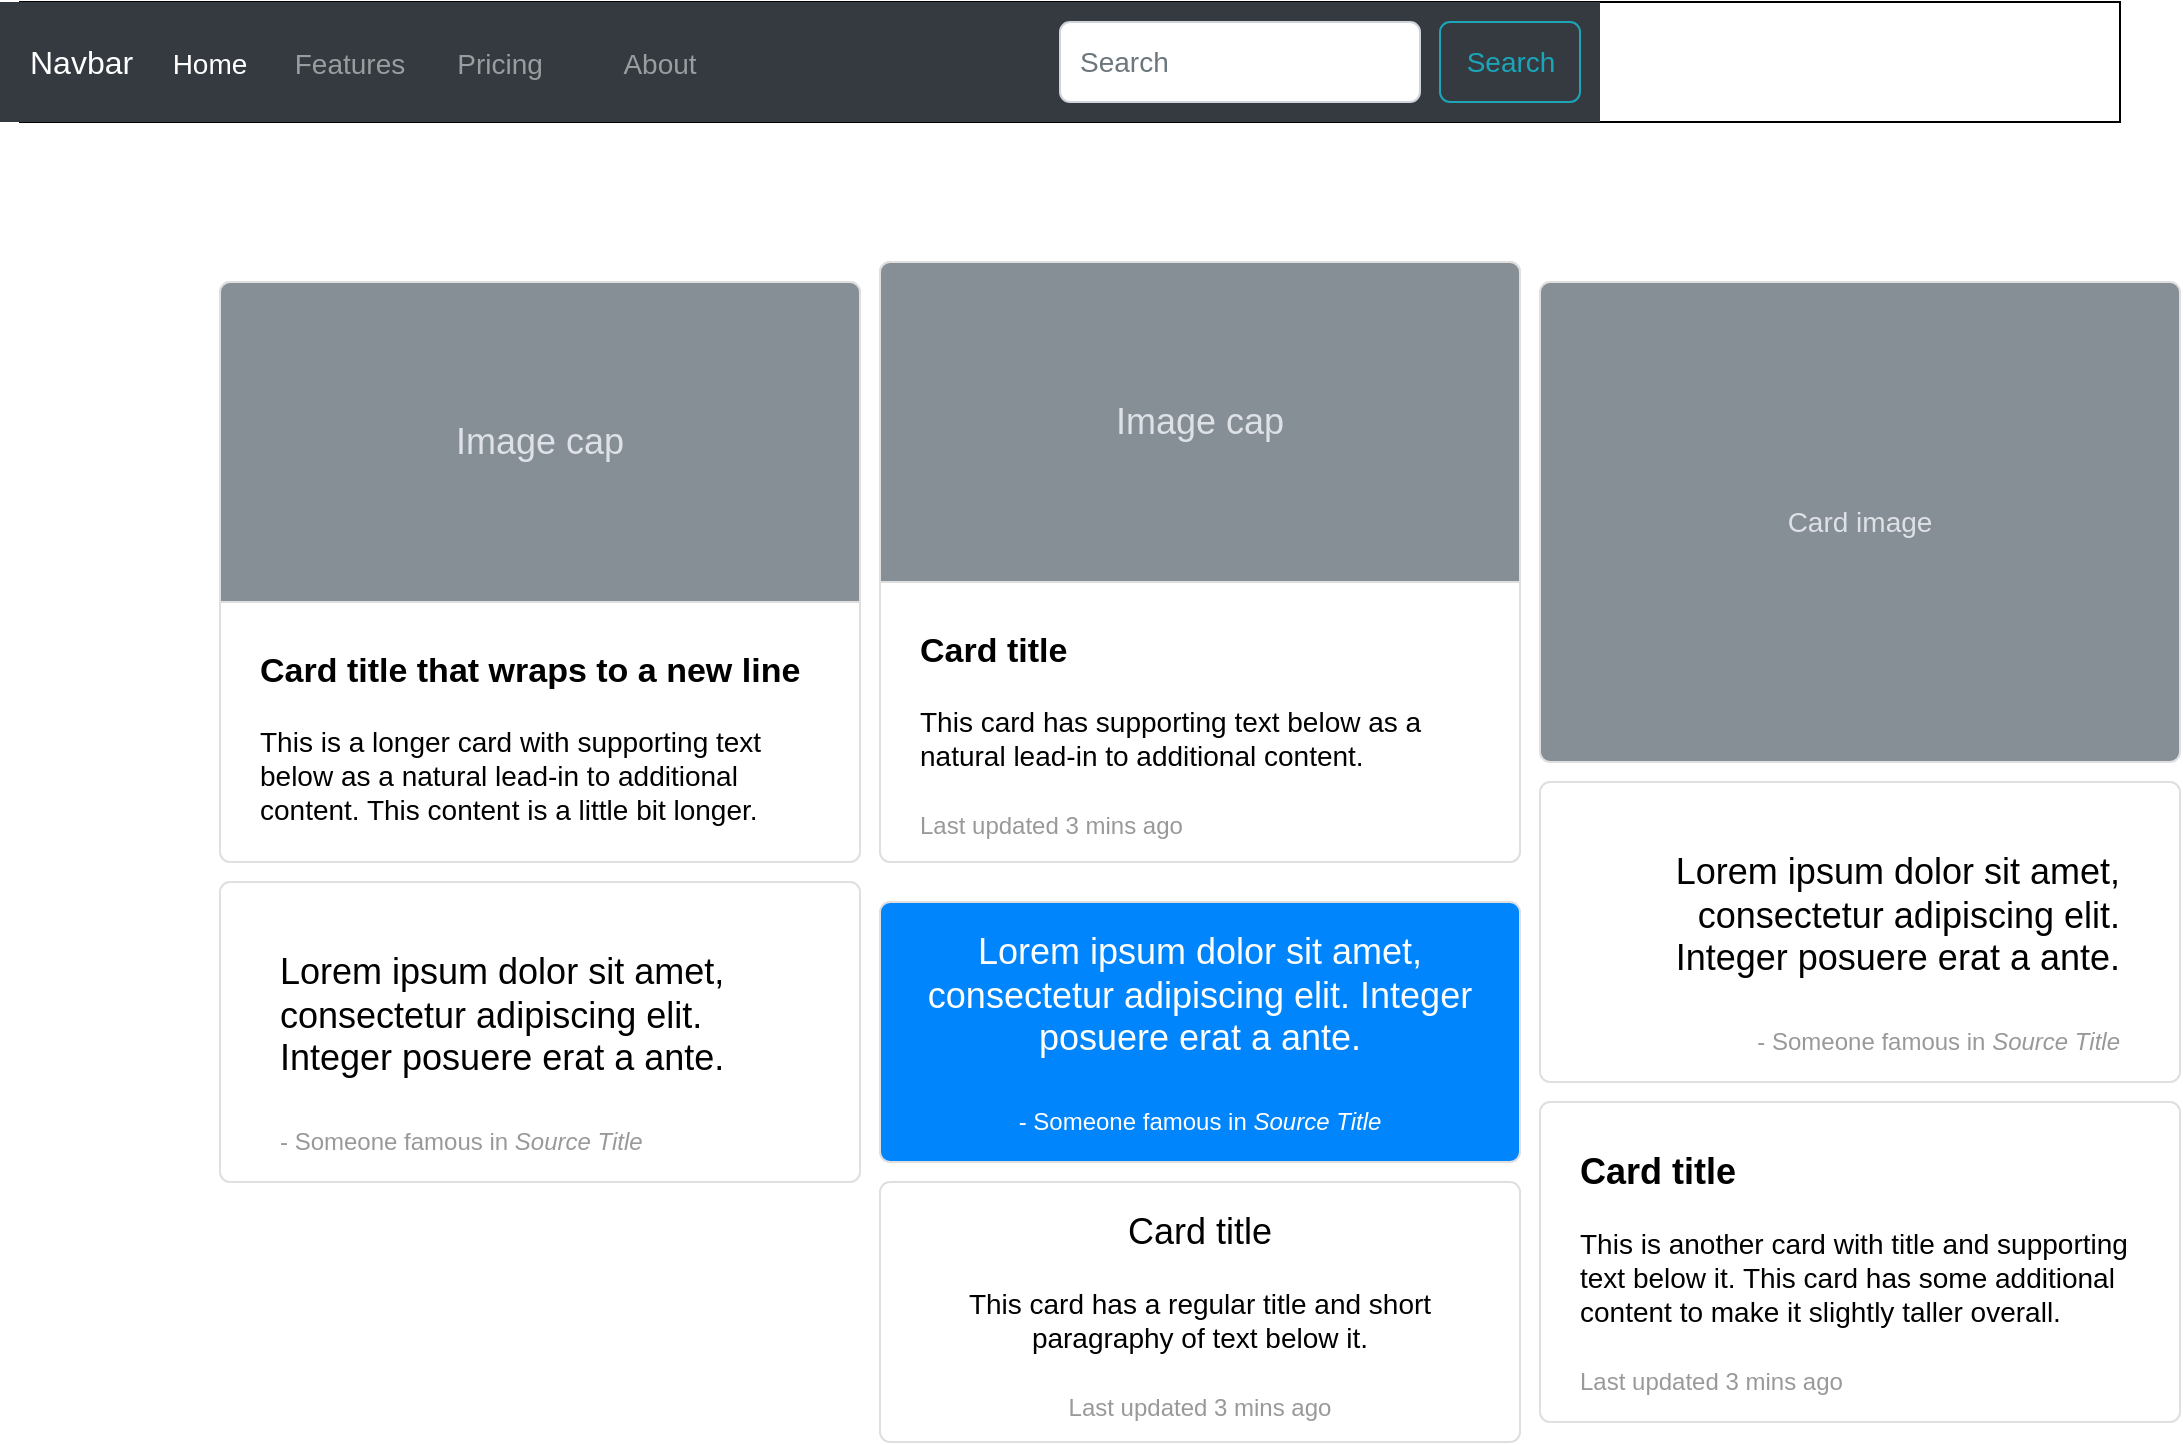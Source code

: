 <mxfile version="23.1.5" type="device">
  <diagram name="Page-1" id="c9db0220-8083-56f3-ca83-edcdcd058819">
    <mxGraphModel dx="2625" dy="785" grid="1" gridSize="10" guides="1" tooltips="1" connect="1" arrows="1" fold="1" page="1" pageScale="1.5" pageWidth="826" pageHeight="1169" background="none" math="0" shadow="0">
      <root>
        <mxCell id="0" style=";html=1;" />
        <mxCell id="1" style=";html=1;" parent="0" />
        <mxCell id="VOcoa71yCtvSqCTFk03O-1" value="nav bar" style="whiteSpace=wrap;html=1;" vertex="1" parent="1">
          <mxGeometry x="-20" y="10" width="1050" height="60" as="geometry" />
        </mxCell>
        <mxCell id="VOcoa71yCtvSqCTFk03O-2" value="Navbar" style="html=1;shadow=0;dashed=0;fillColor=#343A40;strokeColor=none;fontSize=16;fontColor=#ffffff;align=left;spacing=15;" vertex="1" parent="1">
          <mxGeometry x="-30" y="10" width="800" height="60" as="geometry" />
        </mxCell>
        <mxCell id="VOcoa71yCtvSqCTFk03O-3" value="Home" style="fillColor=none;strokeColor=none;fontSize=14;fontColor=#ffffff;align=center;" vertex="1" parent="VOcoa71yCtvSqCTFk03O-2">
          <mxGeometry width="70" height="40" relative="1" as="geometry">
            <mxPoint x="70" y="10" as="offset" />
          </mxGeometry>
        </mxCell>
        <mxCell id="VOcoa71yCtvSqCTFk03O-4" value="Features" style="fillColor=none;strokeColor=none;fontSize=14;fontColor=#9A9DA0;align=center;" vertex="1" parent="VOcoa71yCtvSqCTFk03O-2">
          <mxGeometry width="70" height="40" relative="1" as="geometry">
            <mxPoint x="140" y="10" as="offset" />
          </mxGeometry>
        </mxCell>
        <mxCell id="VOcoa71yCtvSqCTFk03O-5" value="Pricing" style="fillColor=none;strokeColor=none;fontSize=14;fontColor=#9A9DA0;align=center;spacingRight=0;" vertex="1" parent="VOcoa71yCtvSqCTFk03O-2">
          <mxGeometry width="80" height="40" relative="1" as="geometry">
            <mxPoint x="210" y="10" as="offset" />
          </mxGeometry>
        </mxCell>
        <mxCell id="VOcoa71yCtvSqCTFk03O-6" value="About" style="fillColor=none;strokeColor=none;fontSize=14;fontColor=#9A9DA0;align=center;" vertex="1" parent="VOcoa71yCtvSqCTFk03O-2">
          <mxGeometry width="80" height="40" relative="1" as="geometry">
            <mxPoint x="290" y="10" as="offset" />
          </mxGeometry>
        </mxCell>
        <mxCell id="VOcoa71yCtvSqCTFk03O-7" value="Search" style="html=1;shadow=0;dashed=0;shape=mxgraph.bootstrap.rrect;rSize=5;fontSize=14;fontColor=#1CA5B8;strokeColor=#1CA5B8;fillColor=none;" vertex="1" parent="VOcoa71yCtvSqCTFk03O-2">
          <mxGeometry x="1" width="70" height="40" relative="1" as="geometry">
            <mxPoint x="-80" y="10" as="offset" />
          </mxGeometry>
        </mxCell>
        <mxCell id="VOcoa71yCtvSqCTFk03O-8" value="Search" style="html=1;shadow=0;dashed=0;shape=mxgraph.bootstrap.rrect;rSize=5;fontSize=14;fontColor=#6C767D;strokeColor=#CED4DA;fillColor=#ffffff;align=left;spacing=10;" vertex="1" parent="VOcoa71yCtvSqCTFk03O-2">
          <mxGeometry x="1" width="180" height="40" relative="1" as="geometry">
            <mxPoint x="-270" y="10" as="offset" />
          </mxGeometry>
        </mxCell>
        <mxCell id="VOcoa71yCtvSqCTFk03O-9" value="&lt;b&gt;&lt;font style=&quot;font-size: 17px&quot;&gt;Card title that wraps to a new line&lt;/font&gt;&lt;/b&gt;&lt;br&gt;&lt;br&gt;This is a longer card with supporting text below as a natural lead-in to additional content. This content is a little bit longer." style="html=1;shadow=0;dashed=0;shape=mxgraph.bootstrap.rrect;rSize=5;strokeColor=#DFDFDF;html=1;whiteSpace=wrap;fillColor=#ffffff;fontColor=#000000;verticalAlign=top;align=left;spacing=20;spacingBottom=0;fontSize=14;spacingTop=160;" vertex="1" parent="1">
          <mxGeometry x="80" y="150" width="320" height="290" as="geometry" />
        </mxCell>
        <mxCell id="VOcoa71yCtvSqCTFk03O-10" value="Image cap" style="html=1;shadow=0;dashed=0;shape=mxgraph.bootstrap.topButton;rSize=5;perimeter=none;whiteSpace=wrap;fillColor=#868E96;strokeColor=#DFDFDF;fontColor=#DEE2E6;resizeWidth=1;fontSize=18;" vertex="1" parent="VOcoa71yCtvSqCTFk03O-9">
          <mxGeometry width="320" height="160" relative="1" as="geometry" />
        </mxCell>
        <mxCell id="VOcoa71yCtvSqCTFk03O-11" value="&lt;font style=&quot;font-size: 18px&quot;&gt;Lorem ipsum dolor sit amet, consectetur adipiscing elit. Integer posuere erat a ante.&lt;br&gt;&lt;br&gt;&lt;/font&gt;&lt;font style=&quot;font-size: 12px&quot; color=&quot;#999999&quot;&gt;- Someone famous in &lt;i&gt;Source Title&lt;/i&gt;&lt;/font&gt;" style="html=1;shadow=0;dashed=0;shape=mxgraph.bootstrap.rrect;rSize=5;strokeColor=#DFDFDF;html=1;whiteSpace=wrap;fillColor=#ffffff;fontColor=#000000;verticalAlign=top;align=left;spacing=30;spacingBottom=0;fontSize=14;spacingTop=0;" vertex="1" parent="1">
          <mxGeometry x="80" y="450" width="320" height="150" as="geometry" />
        </mxCell>
        <mxCell id="VOcoa71yCtvSqCTFk03O-12" value="&lt;b&gt;&lt;font style=&quot;font-size: 17px&quot;&gt;Card title&lt;/font&gt;&lt;/b&gt;&lt;br&gt;&lt;br&gt;This card has supporting text below as a natural lead-in to additional content.&lt;br&gt;&lt;br&gt;&lt;font color=&quot;#999999&quot; style=&quot;font-size: 12px&quot;&gt;Last updated 3 mins ago&lt;/font&gt;" style="html=1;shadow=0;dashed=0;shape=mxgraph.bootstrap.rrect;rSize=5;strokeColor=#DFDFDF;html=1;whiteSpace=wrap;fillColor=#ffffff;fontColor=#000000;verticalAlign=top;align=left;spacing=20;spacingBottom=0;fontSize=14;spacingTop=160;" vertex="1" parent="1">
          <mxGeometry x="410" y="140" width="320" height="300" as="geometry" />
        </mxCell>
        <mxCell id="VOcoa71yCtvSqCTFk03O-13" value="Image cap" style="html=1;shadow=0;dashed=0;shape=mxgraph.bootstrap.topButton;rSize=5;perimeter=none;whiteSpace=wrap;fillColor=#868E96;strokeColor=#DFDFDF;fontColor=#DEE2E6;resizeWidth=1;fontSize=18;" vertex="1" parent="VOcoa71yCtvSqCTFk03O-12">
          <mxGeometry width="320" height="160" relative="1" as="geometry" />
        </mxCell>
        <mxCell id="VOcoa71yCtvSqCTFk03O-14" value="&lt;font style=&quot;font-size: 18px&quot;&gt;Lorem ipsum dolor sit amet, consectetur adipiscing elit. Integer posuere erat a ante.&lt;br&gt;&lt;br&gt;&lt;/font&gt;&lt;font style=&quot;font-size: 12px&quot;&gt;- Someone famous in &lt;i&gt;Source Title&lt;/i&gt;&lt;/font&gt;" style="html=1;shadow=0;dashed=0;shape=mxgraph.bootstrap.rrect;rSize=5;strokeColor=#DFDFDF;html=1;whiteSpace=wrap;fillColor=#0085FC;fontColor=#FFFFFF;verticalAlign=top;align=center;spacing=10;fontSize=14;" vertex="1" parent="1">
          <mxGeometry x="410" y="460" width="320" height="130" as="geometry" />
        </mxCell>
        <mxCell id="VOcoa71yCtvSqCTFk03O-15" value="&lt;font style=&quot;font-size: 18px&quot;&gt;Card title&lt;/font&gt;&lt;br&gt;&lt;br&gt;This card has a regular title and short paragraphy of text below it.&lt;br&gt;&lt;br&gt;&lt;font color=&quot;#999999&quot; style=&quot;font-size: 12px&quot;&gt;Last updated 3 mins ago&lt;/font&gt;" style="html=1;shadow=0;dashed=0;shape=mxgraph.bootstrap.rrect;rSize=5;strokeColor=#DFDFDF;html=1;whiteSpace=wrap;fillColor=#ffffff;fontColor=#000000;verticalAlign=top;align=center;spacing=10;spacingBottom=0;fontSize=14;spacingTop=0;" vertex="1" parent="1">
          <mxGeometry x="410" y="600" width="320" height="130" as="geometry" />
        </mxCell>
        <mxCell id="VOcoa71yCtvSqCTFk03O-16" value="Card image" style="html=1;shadow=0;dashed=0;shape=mxgraph.bootstrap.rrect;rSize=5;strokeColor=#DFDFDF;html=1;whiteSpace=wrap;fillColor=#868E96;fontColor=#DEE2E6;verticalAlign=middle;align=center;spacing=10;spacingBottom=0;fontSize=14;spacingTop=0;" vertex="1" parent="1">
          <mxGeometry x="740" y="150" width="320" height="240" as="geometry" />
        </mxCell>
        <mxCell id="VOcoa71yCtvSqCTFk03O-17" value="&lt;font style=&quot;font-size: 18px&quot;&gt;Lorem ipsum dolor sit amet, consectetur adipiscing elit. Integer posuere erat a ante.&lt;br&gt;&lt;br&gt;&lt;/font&gt;&lt;font style=&quot;font-size: 12px&quot; color=&quot;#999999&quot;&gt;- Someone famous in &lt;i&gt;Source Title&lt;/i&gt;&lt;/font&gt;" style="html=1;shadow=0;dashed=0;shape=mxgraph.bootstrap.rrect;rSize=5;strokeColor=#DFDFDF;html=1;whiteSpace=wrap;fillColor=#ffffff;fontColor=#000000;verticalAlign=top;align=right;spacing=30;spacingBottom=0;fontSize=14;spacingTop=0;" vertex="1" parent="1">
          <mxGeometry x="740" y="400" width="320" height="150" as="geometry" />
        </mxCell>
        <mxCell id="VOcoa71yCtvSqCTFk03O-18" value="&lt;font style=&quot;font-size: 18px&quot;&gt;&lt;b&gt;Card title&lt;/b&gt;&lt;/font&gt;&lt;br&gt;&lt;br&gt;This is another card with title and supporting text below it. This card has some additional content to make it slightly taller overall.&lt;br&gt;&lt;br&gt;&lt;font color=&quot;#999999&quot; style=&quot;font-size: 12px&quot;&gt;Last updated 3 mins ago&lt;/font&gt;" style="html=1;shadow=0;dashed=0;shape=mxgraph.bootstrap.rrect;rSize=5;strokeColor=#DFDFDF;html=1;whiteSpace=wrap;fillColor=#ffffff;fontColor=#000000;verticalAlign=top;align=left;spacing=20;spacingBottom=0;fontSize=14;spacingTop=0;" vertex="1" parent="1">
          <mxGeometry x="740" y="560" width="320" height="160" as="geometry" />
        </mxCell>
      </root>
    </mxGraphModel>
  </diagram>
</mxfile>
